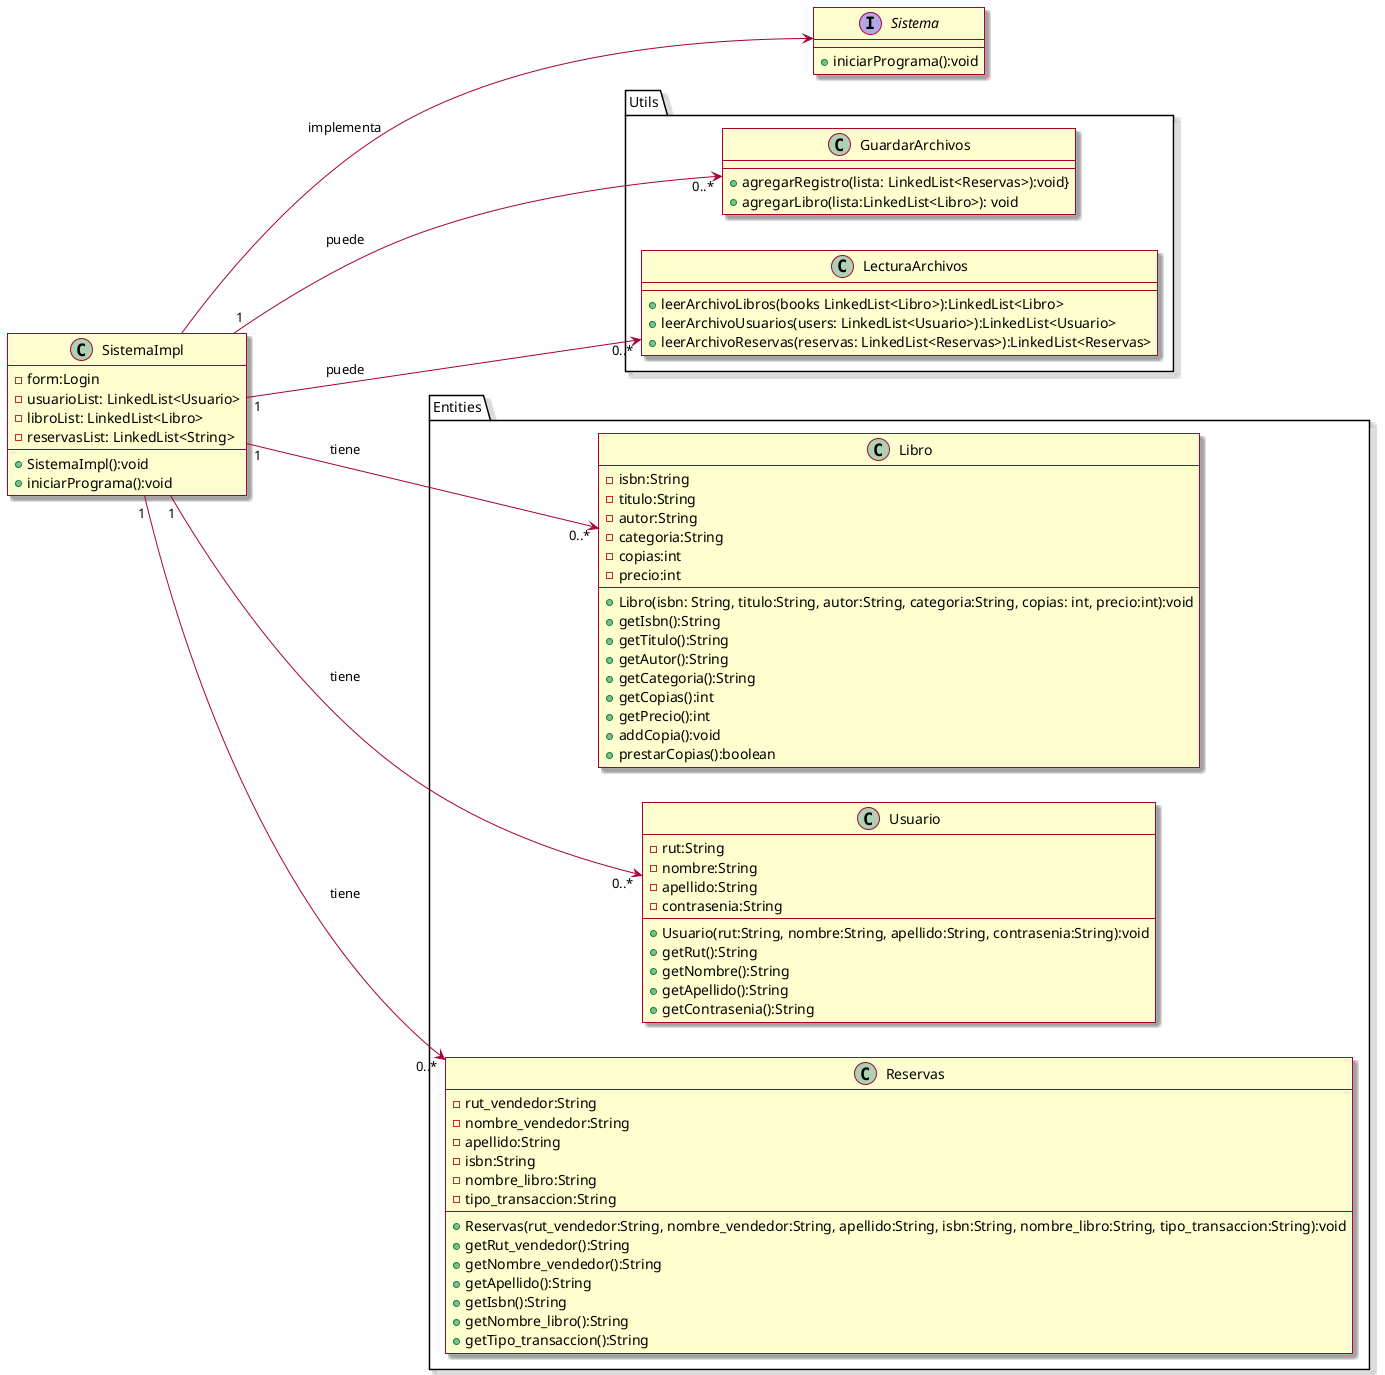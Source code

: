 @startuml

skin rose
left to right direction

SistemaImpl--->Sistema:implementa
SistemaImpl"1"--->"0..*"Utils.GuardarArchivos:puede
SistemaImpl"1"--->"0..*"Utils.LecturaArchivos:puede
SistemaImpl"1"--->"0..*"Entities.Libro:tiene
SistemaImpl"1"--->"0..*"Entities.Usuario:tiene
SistemaImpl"1"--->"0..*"Entities.Reservas:tiene

Interface Sistema
{
+iniciarPrograma():void
}
class SistemaImpl
{
-form:Login
-usuarioList: LinkedList<Usuario>
-libroList: LinkedList<Libro>
-reservasList: LinkedList<String>
+SistemaImpl():void
+iniciarPrograma():void
}
package Utils
{
class GuardarArchivos
{
+agregarRegistro(lista: LinkedList<Reservas>):void}
+agregarLibro(lista:LinkedList<Libro>): void
}
class LecturaArchivos
{
+leerArchivoLibros(books LinkedList<Libro>):LinkedList<Libro>
+leerArchivoUsuarios(users: LinkedList<Usuario>):LinkedList<Usuario>
+leerArchivoReservas(reservas: LinkedList<Reservas>):LinkedList<Reservas>
}

}
package Entities
{
class Libro
{
-isbn:String
-titulo:String
-autor:String
-categoria:String
-copias:int
-precio:int
+Libro(isbn: String, titulo:String, autor:String, categoria:String, copias: int, precio:int):void
+getIsbn():String
+getTitulo():String
+getAutor():String
+getCategoria():String
+getCopias():int
+getPrecio():int
+addCopia():void
+prestarCopias():boolean
}
class Usuario
{
-rut:String
-nombre:String
-apellido:String
-contrasenia:String
+Usuario(rut:String, nombre:String, apellido:String, contrasenia:String):void
+getRut():String
+getNombre():String
+getApellido():String
+getContrasenia():String
}
class Reservas
{
-rut_vendedor:String
-nombre_vendedor:String
-apellido:String
-isbn:String
-nombre_libro:String
-tipo_transaccion:String
+Reservas(rut_vendedor:String, nombre_vendedor:String, apellido:String, isbn:String, nombre_libro:String, tipo_transaccion:String):void
+getRut_vendedor():String
+getNombre_vendedor():String
+getApellido():String
+getIsbn():String
+getNombre_libro():String
+getTipo_transaccion():String
}
}
@enduml